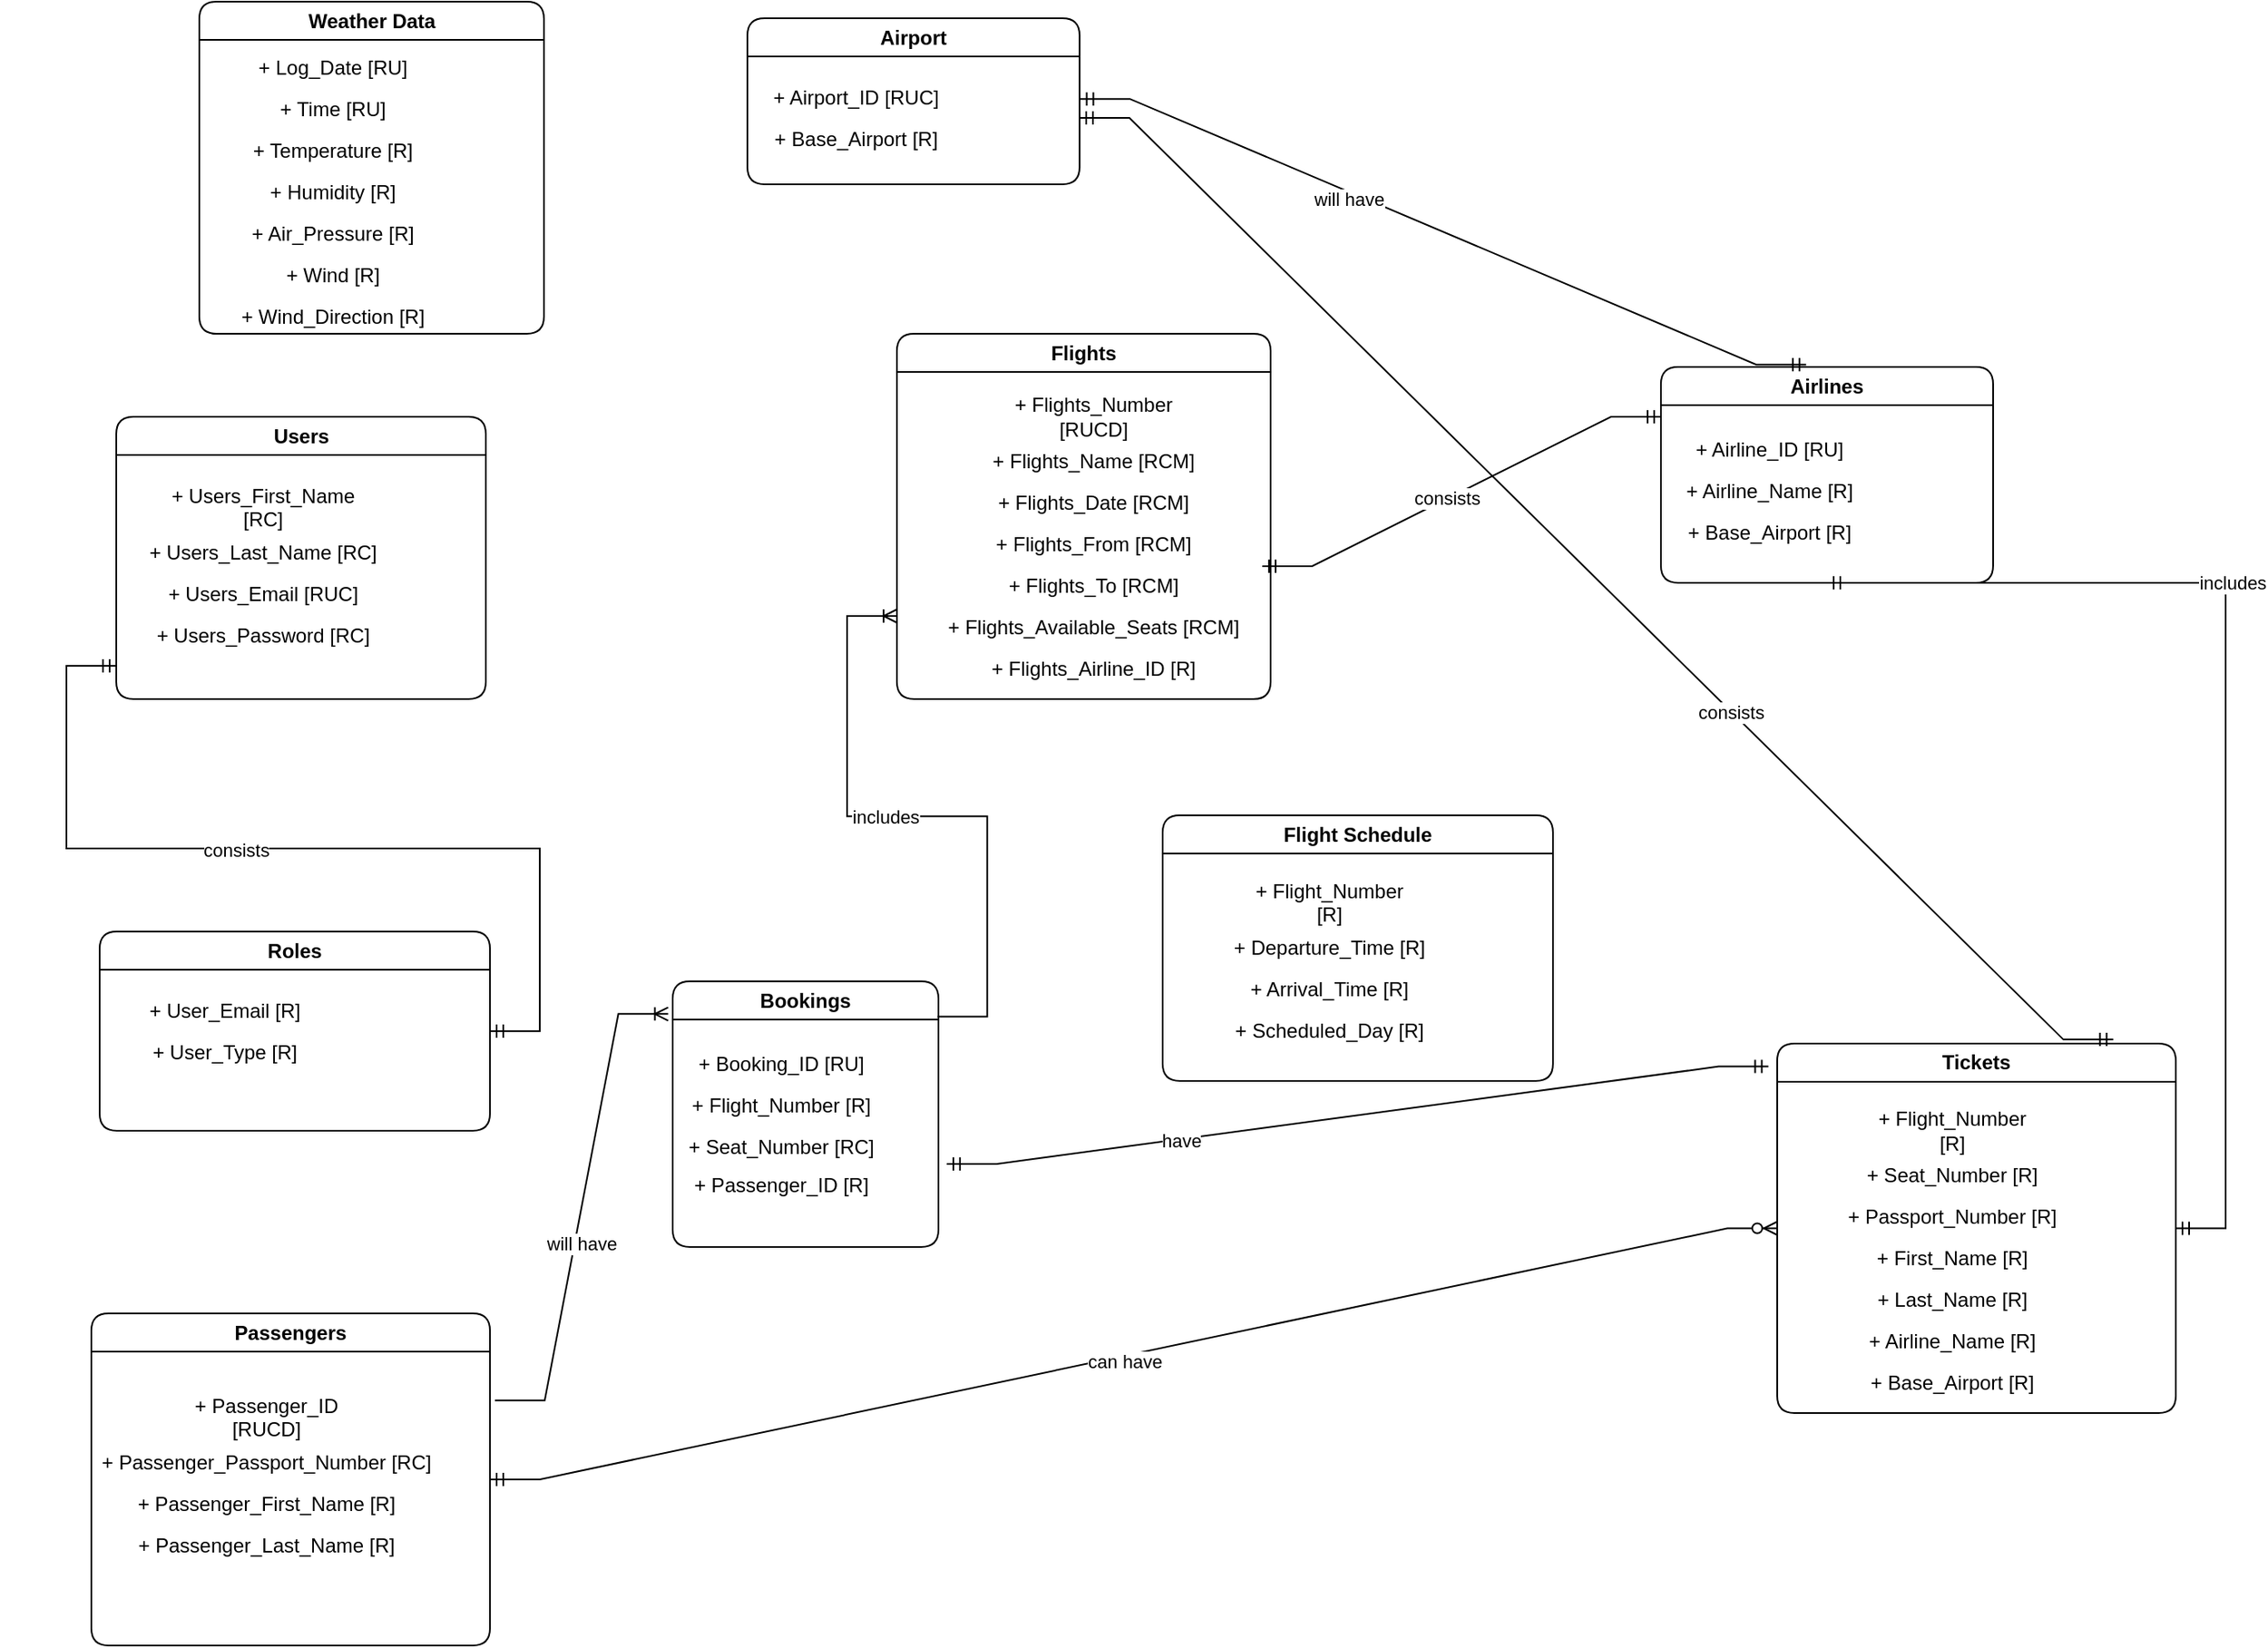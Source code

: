 <mxfile version="20.6.0" type="device"><diagram id="6dHNLGMVy9yjETf4OMA3" name="Page-1"><mxGraphModel dx="1871" dy="529" grid="1" gridSize="10" guides="1" tooltips="1" connect="1" arrows="1" fold="1" page="1" pageScale="1" pageWidth="850" pageHeight="1100" math="0" shadow="0"><root><mxCell id="0"/><mxCell id="1" parent="0"/><mxCell id="_LAbfwBUgMwGXXLwEFwB-1" value="Flights" style="swimlane;whiteSpace=wrap;html=1;rounded=1;" vertex="1" parent="1"><mxGeometry x="480" y="220" width="225" height="220" as="geometry"/></mxCell><mxCell id="_LAbfwBUgMwGXXLwEFwB-2" value="&lt;table width=&quot;246&quot; cellspacing=&quot;0&quot; cellpadding=&quot;0&quot; border=&quot;0&quot;&gt;&lt;colgroup&gt;&lt;col style=&quot;mso-width-source:userset;mso-width-alt:7872;width:185pt&quot; width=&quot;246&quot;&gt;&lt;/colgroup&gt;&lt;tbody&gt;&lt;tr style=&quot;height:18.75pt&quot; height=&quot;25&quot;&gt;&lt;td style=&quot;height:18.75pt;width:185pt&quot; width=&quot;246&quot; height=&quot;25&quot;&gt;+ Flights_Number&lt;br&gt;  [RUCD]&lt;/td&gt; &lt;/tr&gt; &lt;tr style=&quot;height:18.75pt&quot; height=&quot;25&quot;&gt;  &lt;td style=&quot;height:18.75pt&quot; height=&quot;25&quot;&gt;+ Flights_Name [RCM]&lt;/td&gt; &lt;/tr&gt; &lt;tr style=&quot;height:18.75pt&quot; height=&quot;25&quot;&gt;  &lt;td style=&quot;height:18.75pt&quot; height=&quot;25&quot;&gt;+ Flights_Date [RCM]&lt;/td&gt; &lt;/tr&gt; &lt;tr style=&quot;height:18.75pt&quot; height=&quot;25&quot;&gt;  &lt;td style=&quot;height:18.75pt&quot; height=&quot;25&quot;&gt;+ Flights_From [RCM]&lt;/td&gt; &lt;/tr&gt; &lt;tr style=&quot;height:18.75pt&quot; height=&quot;25&quot;&gt;  &lt;td style=&quot;height:18.75pt&quot; height=&quot;25&quot;&gt;+ Flights_To [RCM]&lt;/td&gt; &lt;/tr&gt; &lt;tr style=&quot;height:18.75pt&quot; height=&quot;25&quot;&gt;  &lt;td style=&quot;height:18.75pt&quot; height=&quot;25&quot;&gt;+ Flights_Available_Seats [RCM]&lt;/td&gt; &lt;/tr&gt; &lt;tr style=&quot;height:18.75pt&quot; height=&quot;25&quot;&gt;  &lt;td style=&quot;height:18.75pt&quot; height=&quot;25&quot;&gt;+ Flights_Airline_ID [R]&lt;/td&gt; &lt;/tr&gt;&lt;/tbody&gt;&lt;/table&gt;" style="text;html=1;align=center;verticalAlign=middle;resizable=0;points=[];autosize=1;strokeColor=none;fillColor=none;" vertex="1" parent="_LAbfwBUgMwGXXLwEFwB-1"><mxGeometry x="-17.5" y="30" width="270" height="190" as="geometry"/></mxCell><mxCell id="_LAbfwBUgMwGXXLwEFwB-5" value="Users" style="swimlane;whiteSpace=wrap;html=1;rounded=1;" vertex="1" parent="1"><mxGeometry x="10" y="270" width="222.5" height="170" as="geometry"/></mxCell><mxCell id="_LAbfwBUgMwGXXLwEFwB-6" value="&lt;br&gt;&lt;table width=&quot;246&quot; cellspacing=&quot;0&quot; cellpadding=&quot;0&quot; border=&quot;0&quot;&gt; &lt;colgroup&gt;&lt;col style=&quot;mso-width-source:userset;mso-width-alt:7872;width:185pt&quot; width=&quot;246&quot;&gt;&lt;/colgroup&gt; &lt;tbody&gt;&lt;tr style=&quot;height:18.75pt&quot; height=&quot;25&quot;&gt;  &lt;td style=&quot;height:18.75pt;width:185pt&quot; width=&quot;246&quot; height=&quot;25&quot;&gt;+ Users_First_Name&lt;br&gt;  [RC]&lt;/td&gt; &lt;/tr&gt; &lt;tr style=&quot;height:18.75pt&quot; height=&quot;25&quot;&gt;  &lt;td style=&quot;height:18.75pt&quot; height=&quot;25&quot;&gt;+ Users_Last_Name [RC]&lt;/td&gt; &lt;/tr&gt; &lt;tr style=&quot;height:18.75pt&quot; height=&quot;25&quot;&gt;  &lt;td style=&quot;height:18.75pt&quot; height=&quot;25&quot;&gt;+ Users_Email [RUC]&lt;/td&gt; &lt;/tr&gt; &lt;tr style=&quot;height:18.75pt&quot; height=&quot;25&quot;&gt;  &lt;td style=&quot;height:18.75pt&quot; height=&quot;25&quot;&gt;+ Users_Password [RC]&lt;/td&gt; &lt;/tr&gt;&lt;/tbody&gt;&lt;/table&gt;" style="text;html=1;align=center;verticalAlign=middle;resizable=0;points=[];autosize=1;strokeColor=none;fillColor=none;" vertex="1" parent="_LAbfwBUgMwGXXLwEFwB-5"><mxGeometry x="-47.5" y="20" width="270" height="130" as="geometry"/></mxCell><mxCell id="_LAbfwBUgMwGXXLwEFwB-7" value="Roles" style="swimlane;whiteSpace=wrap;html=1;rounded=1;" vertex="1" parent="1"><mxGeometry y="580" width="235" height="120" as="geometry"/></mxCell><mxCell id="_LAbfwBUgMwGXXLwEFwB-8" value="&lt;table width=&quot;246&quot; cellspacing=&quot;0&quot; cellpadding=&quot;0&quot; border=&quot;0&quot;&gt;&lt;colgroup&gt;&lt;col style=&quot;mso-width-source:userset;mso-width-alt:7872;width:185pt&quot; width=&quot;246&quot;&gt;&lt;/colgroup&gt;&lt;tbody&gt;&lt;tr style=&quot;height:18.75pt&quot; height=&quot;25&quot;&gt;&lt;td style=&quot;height:18.75pt;width:185pt&quot; width=&quot;246&quot; height=&quot;25&quot;&gt;+ User_Email [R]&lt;/td&gt; &lt;/tr&gt; &lt;tr style=&quot;height:18.75pt&quot; height=&quot;25&quot;&gt;  &lt;td style=&quot;height:18.75pt&quot; height=&quot;25&quot;&gt;+ User_Type [R]&lt;/td&gt; &lt;/tr&gt;&lt;/tbody&gt;&lt;/table&gt;" style="text;html=1;align=center;verticalAlign=middle;resizable=0;points=[];autosize=1;strokeColor=none;fillColor=none;" vertex="1" parent="_LAbfwBUgMwGXXLwEFwB-7"><mxGeometry x="-60" y="30" width="270" height="60" as="geometry"/></mxCell><mxCell id="_LAbfwBUgMwGXXLwEFwB-9" value="Bookings" style="swimlane;whiteSpace=wrap;html=1;rounded=1;" vertex="1" parent="1"><mxGeometry x="345" y="610" width="160" height="160" as="geometry"/></mxCell><mxCell id="_LAbfwBUgMwGXXLwEFwB-10" value="&lt;table width=&quot;246&quot; cellspacing=&quot;0&quot; cellpadding=&quot;0&quot; border=&quot;0&quot;&gt;&lt;colgroup&gt;&lt;col style=&quot;mso-width-source:userset;mso-width-alt:7872;width:185pt&quot; width=&quot;246&quot;&gt;&lt;/colgroup&gt;&lt;tbody&gt;&lt;tr style=&quot;height:18.75pt&quot; height=&quot;25&quot;&gt;&lt;td style=&quot;height:18.75pt;width:185pt&quot; width=&quot;246&quot; height=&quot;25&quot;&gt;+ Booking_ID [RU]&lt;/td&gt; &lt;/tr&gt; &lt;tr style=&quot;height:18.75pt&quot; height=&quot;25&quot;&gt;  &lt;td style=&quot;height:18.75pt&quot; height=&quot;25&quot;&gt;+ Flight_Number [R]&lt;/td&gt; &lt;/tr&gt; &lt;tr style=&quot;height:18.75pt&quot; height=&quot;25&quot;&gt;  &lt;td style=&quot;height:18.75pt&quot; height=&quot;25&quot;&gt;+ Seat_Number [RC]&lt;/td&gt; &lt;/tr&gt; &lt;tr style=&quot;height:15.75pt&quot; height=&quot;21&quot;&gt;  &lt;td style=&quot;height:15.75pt&quot; height=&quot;21&quot;&gt;+ Passenger_ID [R]&lt;/td&gt; &lt;/tr&gt;&lt;/tbody&gt;&lt;/table&gt;" style="text;html=1;align=center;verticalAlign=middle;resizable=0;points=[];autosize=1;strokeColor=none;fillColor=none;rounded=1;" vertex="1" parent="_LAbfwBUgMwGXXLwEFwB-9"><mxGeometry x="-70" y="30" width="270" height="110" as="geometry"/></mxCell><mxCell id="_LAbfwBUgMwGXXLwEFwB-11" value="Passengers" style="swimlane;whiteSpace=wrap;html=1;rounded=1;" vertex="1" parent="1"><mxGeometry x="-5" y="810" width="240" height="200" as="geometry"/></mxCell><mxCell id="_LAbfwBUgMwGXXLwEFwB-12" value="&lt;table width=&quot;246&quot; cellspacing=&quot;0&quot; cellpadding=&quot;0&quot; border=&quot;0&quot;&gt;&lt;colgroup&gt;&lt;col style=&quot;mso-width-source:userset;mso-width-alt:7872;width:185pt&quot; width=&quot;246&quot;&gt;&lt;/colgroup&gt;&lt;tbody&gt;&lt;tr style=&quot;height:18.75pt&quot; height=&quot;25&quot;&gt;&lt;td style=&quot;height:18.75pt;width:185pt&quot; width=&quot;246&quot; height=&quot;25&quot;&gt;+ Passenger_ID&lt;br&gt;  [RUCD]&lt;/td&gt; &lt;/tr&gt; &lt;tr style=&quot;height:18.75pt&quot; height=&quot;25&quot;&gt;  &lt;td style=&quot;height:18.75pt&quot; height=&quot;25&quot;&gt;+ Passenger_Passport_Number [RC]&lt;/td&gt; &lt;/tr&gt; &lt;tr style=&quot;height:18.75pt&quot; height=&quot;25&quot;&gt;  &lt;td style=&quot;height:18.75pt&quot; height=&quot;25&quot;&gt;+ Passenger_First_Name [R]&lt;/td&gt; &lt;/tr&gt; &lt;tr style=&quot;height:18.75pt&quot; height=&quot;25&quot;&gt;  &lt;td style=&quot;height:18.75pt&quot; height=&quot;25&quot;&gt;+ Passenger_Last_Name [R]&lt;/td&gt; &lt;/tr&gt;&lt;/tbody&gt;&lt;/table&gt;" style="text;html=1;align=center;verticalAlign=middle;resizable=0;points=[];autosize=1;strokeColor=none;fillColor=none;" vertex="1" parent="_LAbfwBUgMwGXXLwEFwB-11"><mxGeometry x="-30" y="40" width="270" height="120" as="geometry"/></mxCell><mxCell id="_LAbfwBUgMwGXXLwEFwB-13" value="Airlines" style="swimlane;whiteSpace=wrap;html=1;rounded=1;" vertex="1" parent="1"><mxGeometry x="940" y="240" width="200" height="130" as="geometry"/></mxCell><mxCell id="_LAbfwBUgMwGXXLwEFwB-14" value="&lt;table width=&quot;246&quot; cellspacing=&quot;0&quot; cellpadding=&quot;0&quot; border=&quot;0&quot;&gt;&lt;colgroup&gt;&lt;col style=&quot;mso-width-source:userset;mso-width-alt:7872;width:185pt&quot; width=&quot;246&quot;&gt;&lt;/colgroup&gt;&lt;tbody&gt;&lt;tr style=&quot;height:18.75pt&quot; height=&quot;25&quot;&gt;&lt;td style=&quot;height:18.75pt;width:185pt&quot; width=&quot;246&quot; height=&quot;25&quot;&gt;+ Airline_ID [RU]&lt;/td&gt; &lt;/tr&gt; &lt;tr style=&quot;height:18.75pt&quot; height=&quot;25&quot;&gt;  &lt;td style=&quot;height:18.75pt&quot; height=&quot;25&quot;&gt;+ Airline_Name [R]&lt;/td&gt; &lt;/tr&gt; &lt;tr style=&quot;height:18.75pt&quot; height=&quot;25&quot;&gt;  &lt;td style=&quot;height:18.75pt&quot; height=&quot;25&quot;&gt;+ Base_Airport [R]&lt;/td&gt; &lt;/tr&gt;&lt;/tbody&gt;&lt;/table&gt;" style="text;html=1;align=center;verticalAlign=middle;resizable=0;points=[];autosize=1;strokeColor=none;fillColor=none;" vertex="1" parent="_LAbfwBUgMwGXXLwEFwB-13"><mxGeometry x="-70" y="30" width="270" height="90" as="geometry"/></mxCell><mxCell id="_LAbfwBUgMwGXXLwEFwB-15" value="Tickets" style="swimlane;whiteSpace=wrap;html=1;rounded=1;" vertex="1" parent="1"><mxGeometry x="1010" y="647.5" width="240" height="222.5" as="geometry"/></mxCell><mxCell id="_LAbfwBUgMwGXXLwEFwB-16" value="&lt;table width=&quot;246&quot; cellspacing=&quot;0&quot; cellpadding=&quot;0&quot; border=&quot;0&quot;&gt;&lt;colgroup&gt;&lt;col style=&quot;mso-width-source:userset;mso-width-alt:7872;width:185pt&quot; width=&quot;246&quot;&gt;&lt;/colgroup&gt;&lt;tbody&gt;&lt;tr style=&quot;height:18.75pt&quot; height=&quot;25&quot;&gt;&lt;td style=&quot;height:18.75pt;width:185pt&quot; width=&quot;246&quot; height=&quot;25&quot;&gt;+ Flight_Number&lt;br&gt;  [R]&lt;/td&gt; &lt;/tr&gt; &lt;tr style=&quot;height:18.75pt&quot; height=&quot;25&quot;&gt;  &lt;td style=&quot;height:18.75pt&quot; height=&quot;25&quot;&gt;+ Seat_Number [R]&lt;/td&gt; &lt;/tr&gt; &lt;tr style=&quot;height:18.75pt&quot; height=&quot;25&quot;&gt;  &lt;td style=&quot;height:18.75pt&quot; height=&quot;25&quot;&gt;+ Passport_Number [R]&lt;/td&gt; &lt;/tr&gt; &lt;tr style=&quot;height:18.75pt&quot; height=&quot;25&quot;&gt;  &lt;td style=&quot;height:18.75pt&quot; height=&quot;25&quot;&gt;+ First_Name [R]&lt;/td&gt; &lt;/tr&gt; &lt;tr style=&quot;height:18.75pt&quot; height=&quot;25&quot;&gt;  &lt;td style=&quot;height:18.75pt&quot; height=&quot;25&quot;&gt;+ Last_Name [R]&lt;/td&gt; &lt;/tr&gt; &lt;tr style=&quot;height:18.75pt&quot; height=&quot;25&quot;&gt;  &lt;td style=&quot;height:18.75pt&quot; height=&quot;25&quot;&gt;+ Airline_Name [R]&lt;/td&gt; &lt;/tr&gt; &lt;tr style=&quot;height:18.75pt&quot; height=&quot;25&quot;&gt;  &lt;td style=&quot;height:18.75pt&quot; height=&quot;25&quot;&gt;+ Base_Airport [R]&lt;/td&gt; &lt;/tr&gt;&lt;/tbody&gt;&lt;/table&gt;" style="text;html=1;align=center;verticalAlign=middle;resizable=0;points=[];autosize=1;strokeColor=none;fillColor=none;" vertex="1" parent="_LAbfwBUgMwGXXLwEFwB-15"><mxGeometry x="-30" y="32.5" width="270" height="190" as="geometry"/></mxCell><mxCell id="_LAbfwBUgMwGXXLwEFwB-17" value="Flight Schedule" style="swimlane;whiteSpace=wrap;html=1;rounded=1;" vertex="1" parent="1"><mxGeometry x="640" y="510" width="235" height="160" as="geometry"/></mxCell><mxCell id="_LAbfwBUgMwGXXLwEFwB-18" value="&lt;table width=&quot;246&quot; cellspacing=&quot;0&quot; cellpadding=&quot;0&quot; border=&quot;0&quot;&gt;&lt;colgroup&gt;&lt;col style=&quot;mso-width-source:userset;mso-width-alt:7872;width:185pt&quot; width=&quot;246&quot;&gt;&lt;/colgroup&gt;&lt;tbody&gt;&lt;tr style=&quot;height:18.75pt&quot; height=&quot;25&quot;&gt;&lt;td style=&quot;height:18.75pt;width:185pt&quot; width=&quot;246&quot; height=&quot;25&quot;&gt;+ Flight_Number&lt;br&gt;  [R]&lt;/td&gt; &lt;/tr&gt; &lt;tr style=&quot;height:18.75pt&quot; height=&quot;25&quot;&gt;  &lt;td style=&quot;height:18.75pt&quot; height=&quot;25&quot;&gt;+ Departure_Time [R]&lt;/td&gt; &lt;/tr&gt; &lt;tr style=&quot;height:18.75pt&quot; height=&quot;25&quot;&gt;  &lt;td style=&quot;height:18.75pt&quot; height=&quot;25&quot;&gt;+ Arrival_Time [R]&lt;/td&gt; &lt;/tr&gt; &lt;tr style=&quot;height:18.75pt&quot; height=&quot;25&quot;&gt;  &lt;td style=&quot;height:18.75pt&quot; height=&quot;25&quot;&gt;+ Scheduled_Day [R]&lt;/td&gt; &lt;/tr&gt;&lt;/tbody&gt;&lt;/table&gt;" style="text;html=1;align=center;verticalAlign=middle;resizable=0;points=[];autosize=1;strokeColor=none;fillColor=none;" vertex="1" parent="_LAbfwBUgMwGXXLwEFwB-17"><mxGeometry x="-35" y="30" width="270" height="120" as="geometry"/></mxCell><mxCell id="_LAbfwBUgMwGXXLwEFwB-19" value="Airport" style="swimlane;whiteSpace=wrap;html=1;rounded=1;" vertex="1" parent="1"><mxGeometry x="390" y="30" width="200" height="100" as="geometry"/></mxCell><mxCell id="_LAbfwBUgMwGXXLwEFwB-20" value="&lt;table width=&quot;246&quot; cellspacing=&quot;0&quot; cellpadding=&quot;0&quot; border=&quot;0&quot;&gt;&lt;colgroup&gt;&lt;col style=&quot;mso-width-source:userset;mso-width-alt:7872;width:185pt&quot; width=&quot;246&quot;&gt;&lt;/colgroup&gt;&lt;tbody&gt;&lt;tr style=&quot;height:18.75pt&quot; height=&quot;25&quot;&gt;&lt;td style=&quot;height:18.75pt;width:185pt&quot; width=&quot;246&quot; height=&quot;25&quot;&gt;+ Airport_ID [RUC]&lt;/td&gt; &lt;/tr&gt; &lt;tr style=&quot;height:18.75pt&quot; height=&quot;25&quot;&gt;  &lt;td style=&quot;height:18.75pt&quot; height=&quot;25&quot;&gt;+ Base_Airport [R]&lt;/td&gt; &lt;/tr&gt;&lt;/tbody&gt;&lt;/table&gt;" style="text;html=1;align=center;verticalAlign=middle;resizable=0;points=[];autosize=1;strokeColor=none;fillColor=none;" vertex="1" parent="_LAbfwBUgMwGXXLwEFwB-19"><mxGeometry x="-70" y="30" width="270" height="60" as="geometry"/></mxCell><mxCell id="_LAbfwBUgMwGXXLwEFwB-21" value="Weather Data" style="swimlane;whiteSpace=wrap;html=1;rounded=1;" vertex="1" parent="1"><mxGeometry x="60" y="20" width="207.5" height="200" as="geometry"/></mxCell><mxCell id="_LAbfwBUgMwGXXLwEFwB-22" value="&lt;table width=&quot;246&quot; cellspacing=&quot;0&quot; cellpadding=&quot;0&quot; border=&quot;0&quot;&gt;&lt;colgroup&gt;&lt;col style=&quot;mso-width-source:userset;mso-width-alt:7872;width:185pt&quot; width=&quot;246&quot;&gt;&lt;/colgroup&gt;&lt;tbody&gt;&lt;tr style=&quot;height:18.75pt&quot; height=&quot;25&quot;&gt;&lt;td style=&quot;height:18.75pt;width:185pt&quot; width=&quot;246&quot; height=&quot;25&quot;&gt;+ Log_Date [RU]&lt;/td&gt; &lt;/tr&gt; &lt;tr style=&quot;height:18.75pt&quot; height=&quot;25&quot;&gt;  &lt;td style=&quot;height:18.75pt&quot; height=&quot;25&quot;&gt;+ Time [RU]&lt;/td&gt; &lt;/tr&gt; &lt;tr style=&quot;height:18.75pt&quot; height=&quot;25&quot;&gt;  &lt;td style=&quot;height:18.75pt&quot; height=&quot;25&quot;&gt;+ Temperature [R]&lt;/td&gt; &lt;/tr&gt; &lt;tr style=&quot;height:18.75pt&quot; height=&quot;25&quot;&gt;  &lt;td style=&quot;height:18.75pt&quot; height=&quot;25&quot;&gt;+ Humidity [R]&lt;/td&gt; &lt;/tr&gt; &lt;tr style=&quot;height:18.75pt&quot; height=&quot;25&quot;&gt;  &lt;td style=&quot;height:18.75pt&quot; height=&quot;25&quot;&gt;+ Air_Pressure [R]&lt;/td&gt; &lt;/tr&gt; &lt;tr style=&quot;height:18.75pt&quot; height=&quot;25&quot;&gt;  &lt;td style=&quot;height:18.75pt&quot; height=&quot;25&quot;&gt;+ Wind [R]&lt;/td&gt; &lt;/tr&gt; &lt;tr style=&quot;height:18.75pt&quot; height=&quot;25&quot;&gt;  &lt;td style=&quot;height:18.75pt&quot; height=&quot;25&quot;&gt;+ Wind_Direction [R]&lt;/td&gt; &lt;/tr&gt;&lt;/tbody&gt;&lt;/table&gt;" style="text;html=1;align=center;verticalAlign=middle;resizable=0;points=[];autosize=1;strokeColor=none;fillColor=none;" vertex="1" parent="_LAbfwBUgMwGXXLwEFwB-21"><mxGeometry x="-55" y="20" width="270" height="190" as="geometry"/></mxCell><mxCell id="_LAbfwBUgMwGXXLwEFwB-27" value="" style="edgeStyle=entityRelationEdgeStyle;fontSize=12;html=1;endArrow=ERmandOne;startArrow=ERmandOne;rounded=0;entryX=0.259;entryY=0;entryDx=0;entryDy=0;entryPerimeter=0;" edge="1" parent="1" target="_LAbfwBUgMwGXXLwEFwB-14"><mxGeometry width="100" height="100" relative="1" as="geometry"><mxPoint x="700" y="360" as="sourcePoint"/><mxPoint x="800" y="260" as="targetPoint"/></mxGeometry></mxCell><mxCell id="_LAbfwBUgMwGXXLwEFwB-28" value="consists" style="edgeLabel;html=1;align=center;verticalAlign=middle;resizable=0;points=[];" vertex="1" connectable="0" parent="_LAbfwBUgMwGXXLwEFwB-27"><mxGeometry x="-0.069" relative="1" as="geometry"><mxPoint x="-1" as="offset"/></mxGeometry></mxCell><mxCell id="_LAbfwBUgMwGXXLwEFwB-30" value="" style="edgeStyle=entityRelationEdgeStyle;fontSize=12;html=1;endArrow=ERmandOne;startArrow=ERmandOne;rounded=0;" edge="1" parent="1" source="_LAbfwBUgMwGXXLwEFwB-7"><mxGeometry width="100" height="100" relative="1" as="geometry"><mxPoint x="-90" y="520" as="sourcePoint"/><mxPoint x="10" y="420" as="targetPoint"/></mxGeometry></mxCell><mxCell id="_LAbfwBUgMwGXXLwEFwB-31" value="consists" style="edgeLabel;html=1;align=center;verticalAlign=middle;resizable=0;points=[];" vertex="1" connectable="0" parent="_LAbfwBUgMwGXXLwEFwB-30"><mxGeometry x="0.146" y="1" relative="1" as="geometry"><mxPoint as="offset"/></mxGeometry></mxCell><mxCell id="_LAbfwBUgMwGXXLwEFwB-32" value="" style="edgeStyle=entityRelationEdgeStyle;fontSize=12;html=1;endArrow=ERoneToMany;rounded=0;exitX=0.996;exitY=0.133;exitDx=0;exitDy=0;exitPerimeter=0;" edge="1" parent="1" source="_LAbfwBUgMwGXXLwEFwB-9"><mxGeometry width="100" height="100" relative="1" as="geometry"><mxPoint x="400" y="490" as="sourcePoint"/><mxPoint x="480" y="390" as="targetPoint"/></mxGeometry></mxCell><mxCell id="_LAbfwBUgMwGXXLwEFwB-34" value="includes" style="edgeLabel;html=1;align=center;verticalAlign=middle;resizable=0;points=[];" vertex="1" connectable="0" parent="_LAbfwBUgMwGXXLwEFwB-32"><mxGeometry x="0.1" relative="1" as="geometry"><mxPoint as="offset"/></mxGeometry></mxCell><mxCell id="_LAbfwBUgMwGXXLwEFwB-35" value="" style="edgeStyle=entityRelationEdgeStyle;fontSize=12;html=1;endArrow=ERoneToMany;rounded=0;exitX=1.011;exitY=0.103;exitDx=0;exitDy=0;exitPerimeter=0;entryX=-0.017;entryY=0.123;entryDx=0;entryDy=0;entryPerimeter=0;" edge="1" parent="1" source="_LAbfwBUgMwGXXLwEFwB-12" target="_LAbfwBUgMwGXXLwEFwB-9"><mxGeometry width="100" height="100" relative="1" as="geometry"><mxPoint x="360" y="570" as="sourcePoint"/><mxPoint x="460" y="470" as="targetPoint"/></mxGeometry></mxCell><mxCell id="_LAbfwBUgMwGXXLwEFwB-36" value="will have" style="edgeLabel;html=1;align=center;verticalAlign=middle;resizable=0;points=[];" vertex="1" connectable="0" parent="_LAbfwBUgMwGXXLwEFwB-35"><mxGeometry x="-0.139" y="-3" relative="1" as="geometry"><mxPoint y="1" as="offset"/></mxGeometry></mxCell><mxCell id="_LAbfwBUgMwGXXLwEFwB-37" value="" style="edgeStyle=entityRelationEdgeStyle;fontSize=12;html=1;endArrow=ERmandOne;startArrow=ERmandOne;rounded=0;entryX=1.001;entryY=0.31;entryDx=0;entryDy=0;entryPerimeter=0;exitX=0.437;exitY=-0.011;exitDx=0;exitDy=0;exitPerimeter=0;" edge="1" parent="1" source="_LAbfwBUgMwGXXLwEFwB-13" target="_LAbfwBUgMwGXXLwEFwB-20"><mxGeometry width="100" height="100" relative="1" as="geometry"><mxPoint x="540" y="260" as="sourcePoint"/><mxPoint x="640" y="160" as="targetPoint"/></mxGeometry></mxCell><mxCell id="_LAbfwBUgMwGXXLwEFwB-38" value="will have" style="edgeLabel;html=1;align=center;verticalAlign=middle;resizable=0;points=[];" vertex="1" connectable="0" parent="_LAbfwBUgMwGXXLwEFwB-37"><mxGeometry x="0.256" y="4" relative="1" as="geometry"><mxPoint as="offset"/></mxGeometry></mxCell><mxCell id="_LAbfwBUgMwGXXLwEFwB-39" value="" style="edgeStyle=entityRelationEdgeStyle;fontSize=12;html=1;endArrow=ERmandOne;startArrow=ERmandOne;rounded=0;entryX=-0.022;entryY=0.062;entryDx=0;entryDy=0;entryPerimeter=0;" edge="1" parent="1" target="_LAbfwBUgMwGXXLwEFwB-15"><mxGeometry width="100" height="100" relative="1" as="geometry"><mxPoint x="510" y="720" as="sourcePoint"/><mxPoint x="610" y="620" as="targetPoint"/></mxGeometry></mxCell><mxCell id="_LAbfwBUgMwGXXLwEFwB-40" value="have" style="edgeLabel;html=1;align=center;verticalAlign=middle;resizable=0;points=[];" vertex="1" connectable="0" parent="_LAbfwBUgMwGXXLwEFwB-39"><mxGeometry x="-0.431" y="-1" relative="1" as="geometry"><mxPoint as="offset"/></mxGeometry></mxCell><mxCell id="_LAbfwBUgMwGXXLwEFwB-44" value="" style="edgeStyle=entityRelationEdgeStyle;fontSize=12;html=1;endArrow=ERzeroToMany;startArrow=ERmandOne;rounded=0;" edge="1" parent="1" source="_LAbfwBUgMwGXXLwEFwB-12" target="_LAbfwBUgMwGXXLwEFwB-15"><mxGeometry width="100" height="100" relative="1" as="geometry"><mxPoint x="190" y="1030" as="sourcePoint"/><mxPoint x="610" y="730" as="targetPoint"/></mxGeometry></mxCell><mxCell id="_LAbfwBUgMwGXXLwEFwB-45" value="can have" style="edgeLabel;html=1;align=center;verticalAlign=middle;resizable=0;points=[];" vertex="1" connectable="0" parent="_LAbfwBUgMwGXXLwEFwB-44"><mxGeometry x="-0.016" y="-3" relative="1" as="geometry"><mxPoint as="offset"/></mxGeometry></mxCell><mxCell id="_LAbfwBUgMwGXXLwEFwB-46" value="" style="edgeStyle=entityRelationEdgeStyle;fontSize=12;html=1;endArrow=ERmandOne;startArrow=ERmandOne;rounded=0;entryX=0.5;entryY=1;entryDx=0;entryDy=0;" edge="1" parent="1" source="_LAbfwBUgMwGXXLwEFwB-15" target="_LAbfwBUgMwGXXLwEFwB-13"><mxGeometry width="100" height="100" relative="1" as="geometry"><mxPoint x="510" y="590" as="sourcePoint"/><mxPoint x="610" y="490" as="targetPoint"/></mxGeometry></mxCell><mxCell id="_LAbfwBUgMwGXXLwEFwB-47" value="includes" style="edgeLabel;html=1;align=center;verticalAlign=middle;resizable=0;points=[];" vertex="1" connectable="0" parent="_LAbfwBUgMwGXXLwEFwB-46"><mxGeometry x="0.269" y="-4" relative="1" as="geometry"><mxPoint y="-1" as="offset"/></mxGeometry></mxCell><mxCell id="_LAbfwBUgMwGXXLwEFwB-48" value="" style="edgeStyle=entityRelationEdgeStyle;fontSize=12;html=1;endArrow=ERmandOne;startArrow=ERmandOne;rounded=0;exitX=0.843;exitY=-0.011;exitDx=0;exitDy=0;exitPerimeter=0;" edge="1" parent="1" source="_LAbfwBUgMwGXXLwEFwB-15" target="_LAbfwBUgMwGXXLwEFwB-20"><mxGeometry width="100" height="100" relative="1" as="geometry"><mxPoint x="510" y="540" as="sourcePoint"/><mxPoint x="610" y="440" as="targetPoint"/></mxGeometry></mxCell><mxCell id="_LAbfwBUgMwGXXLwEFwB-49" value="consists" style="edgeLabel;html=1;align=center;verticalAlign=middle;resizable=0;points=[];" vertex="1" connectable="0" parent="_LAbfwBUgMwGXXLwEFwB-48"><mxGeometry x="-0.266" y="1" relative="1" as="geometry"><mxPoint x="1" as="offset"/></mxGeometry></mxCell></root></mxGraphModel></diagram></mxfile>